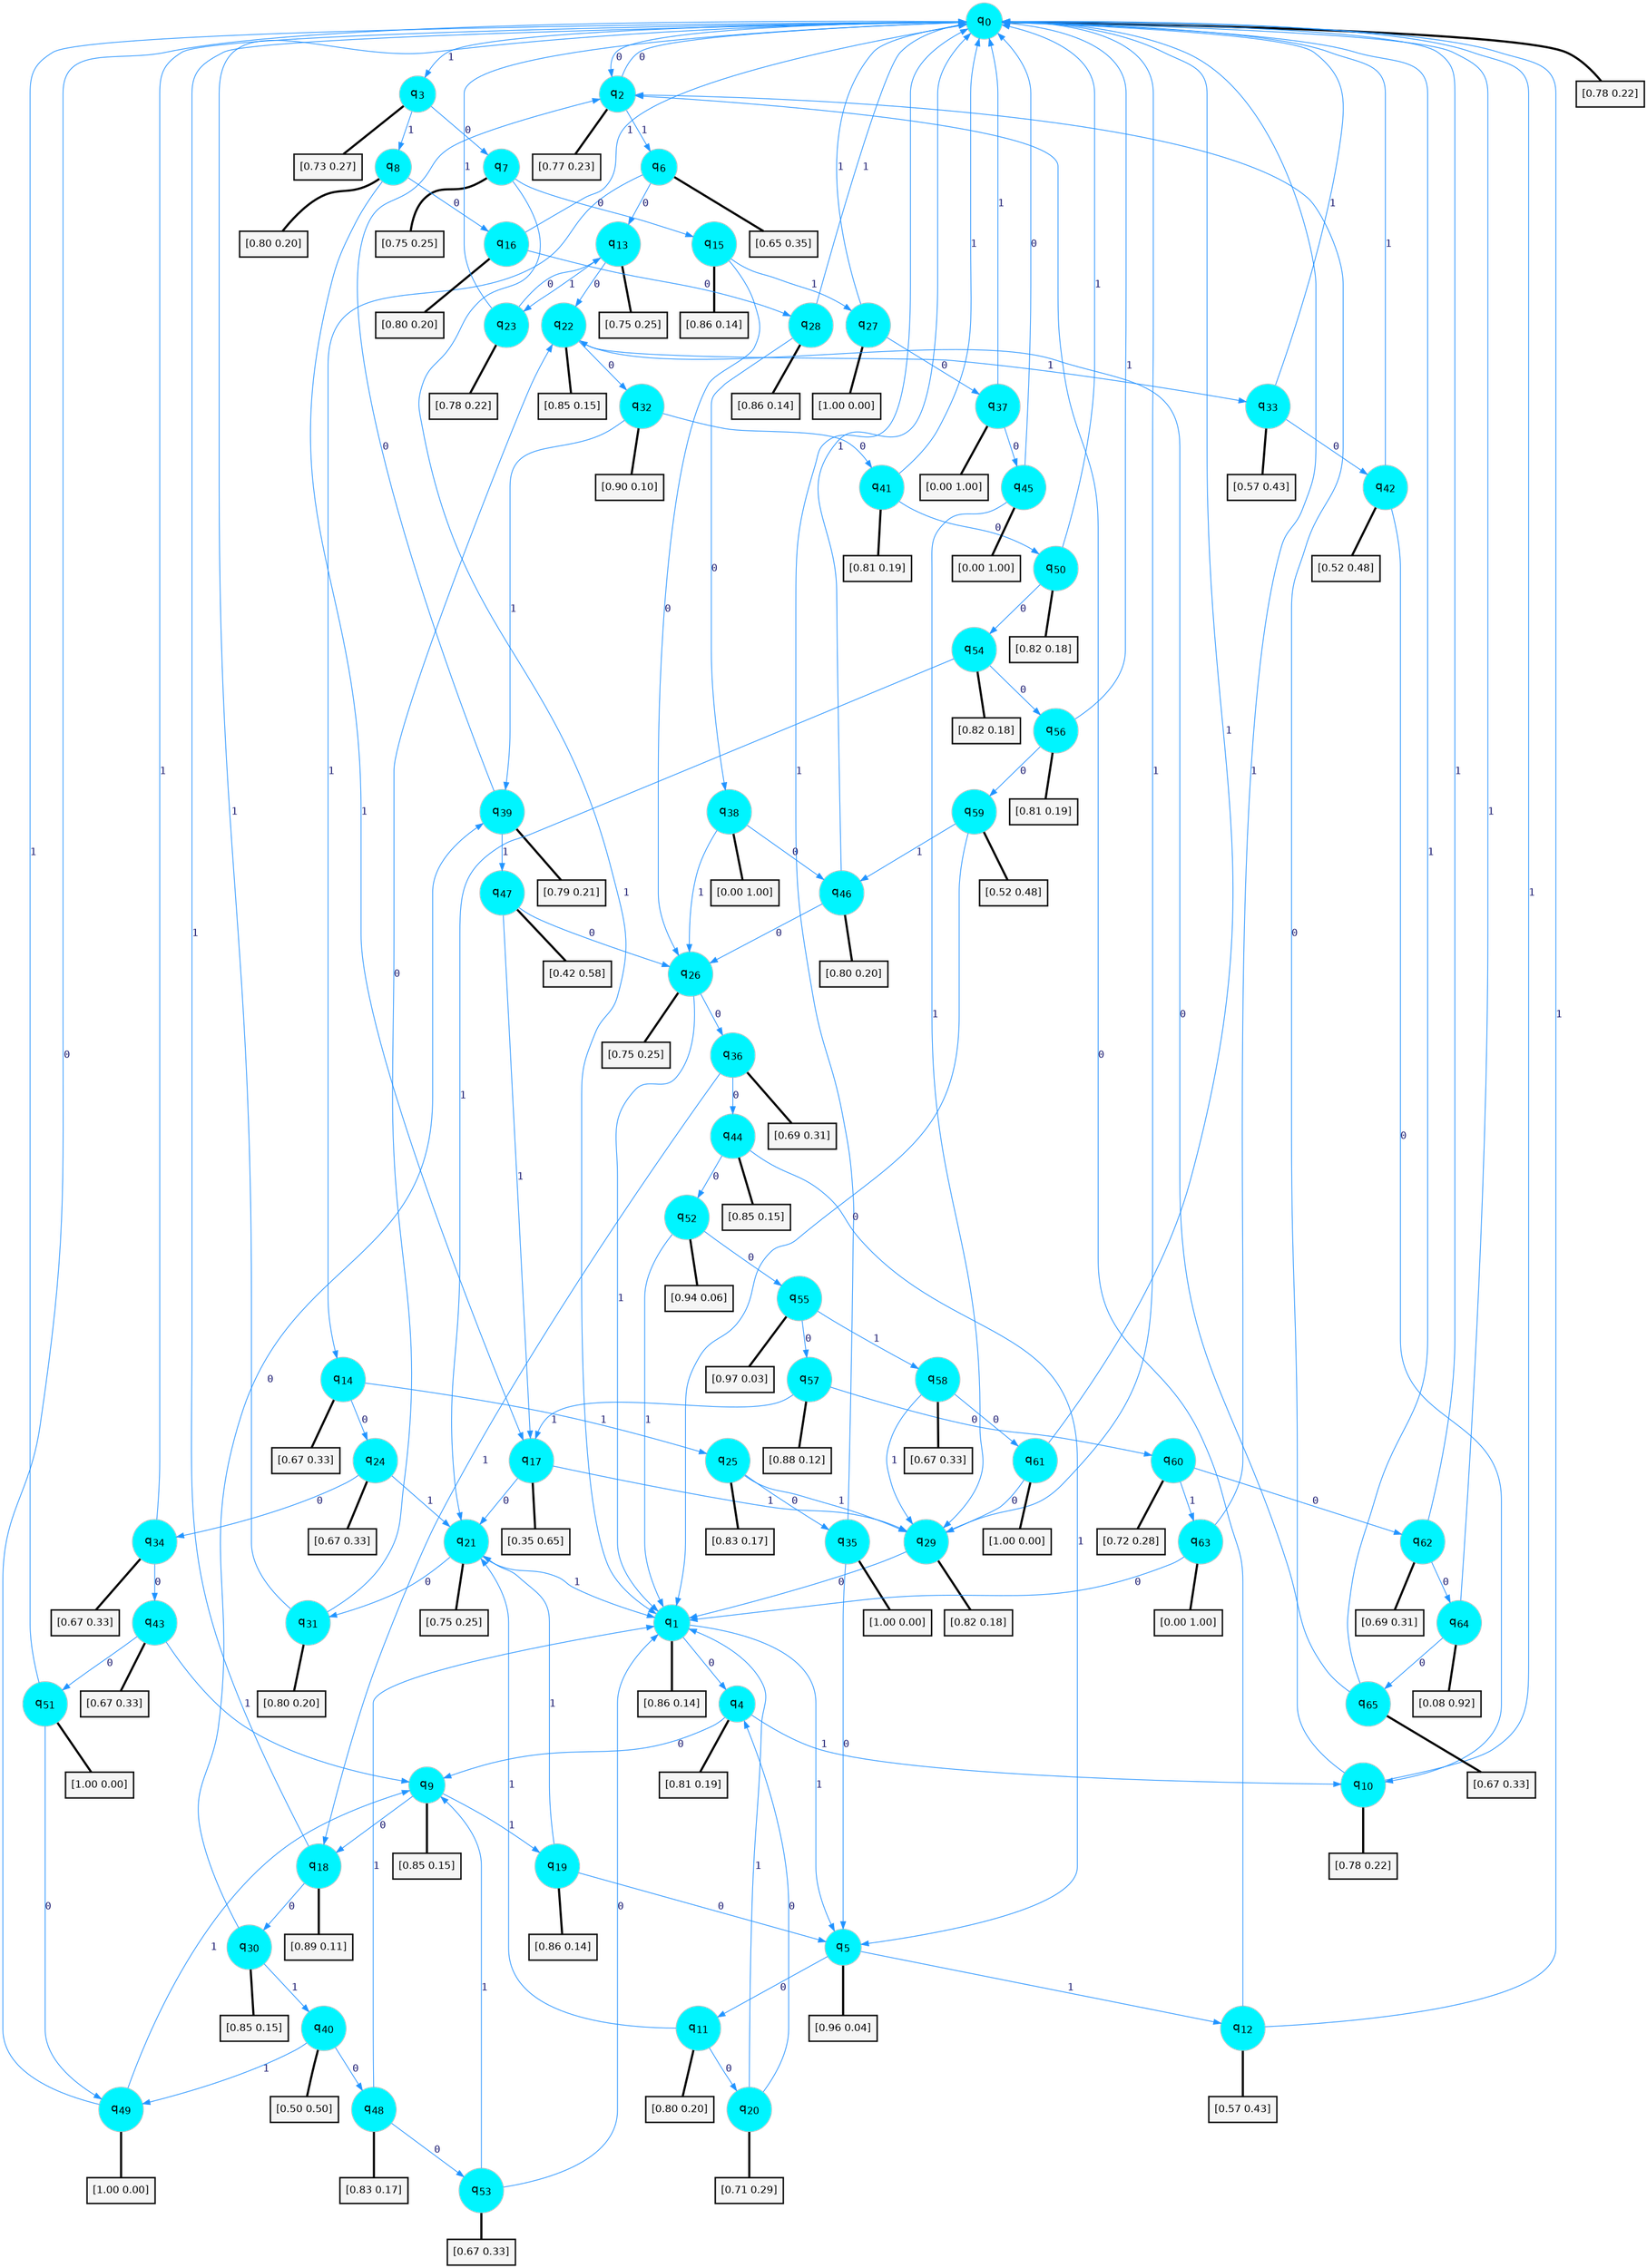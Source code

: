 digraph G {
graph [
bgcolor=transparent, dpi=300, rankdir=TD, size="40,25"];
node [
color=gray, fillcolor=turquoise1, fontcolor=black, fontname=Helvetica, fontsize=16, fontweight=bold, shape=circle, style=filled];
edge [
arrowsize=1, color=dodgerblue1, fontcolor=midnightblue, fontname=courier, fontweight=bold, penwidth=1, style=solid, weight=20];
0[label=<q<SUB>0</SUB>>];
1[label=<q<SUB>1</SUB>>];
2[label=<q<SUB>2</SUB>>];
3[label=<q<SUB>3</SUB>>];
4[label=<q<SUB>4</SUB>>];
5[label=<q<SUB>5</SUB>>];
6[label=<q<SUB>6</SUB>>];
7[label=<q<SUB>7</SUB>>];
8[label=<q<SUB>8</SUB>>];
9[label=<q<SUB>9</SUB>>];
10[label=<q<SUB>10</SUB>>];
11[label=<q<SUB>11</SUB>>];
12[label=<q<SUB>12</SUB>>];
13[label=<q<SUB>13</SUB>>];
14[label=<q<SUB>14</SUB>>];
15[label=<q<SUB>15</SUB>>];
16[label=<q<SUB>16</SUB>>];
17[label=<q<SUB>17</SUB>>];
18[label=<q<SUB>18</SUB>>];
19[label=<q<SUB>19</SUB>>];
20[label=<q<SUB>20</SUB>>];
21[label=<q<SUB>21</SUB>>];
22[label=<q<SUB>22</SUB>>];
23[label=<q<SUB>23</SUB>>];
24[label=<q<SUB>24</SUB>>];
25[label=<q<SUB>25</SUB>>];
26[label=<q<SUB>26</SUB>>];
27[label=<q<SUB>27</SUB>>];
28[label=<q<SUB>28</SUB>>];
29[label=<q<SUB>29</SUB>>];
30[label=<q<SUB>30</SUB>>];
31[label=<q<SUB>31</SUB>>];
32[label=<q<SUB>32</SUB>>];
33[label=<q<SUB>33</SUB>>];
34[label=<q<SUB>34</SUB>>];
35[label=<q<SUB>35</SUB>>];
36[label=<q<SUB>36</SUB>>];
37[label=<q<SUB>37</SUB>>];
38[label=<q<SUB>38</SUB>>];
39[label=<q<SUB>39</SUB>>];
40[label=<q<SUB>40</SUB>>];
41[label=<q<SUB>41</SUB>>];
42[label=<q<SUB>42</SUB>>];
43[label=<q<SUB>43</SUB>>];
44[label=<q<SUB>44</SUB>>];
45[label=<q<SUB>45</SUB>>];
46[label=<q<SUB>46</SUB>>];
47[label=<q<SUB>47</SUB>>];
48[label=<q<SUB>48</SUB>>];
49[label=<q<SUB>49</SUB>>];
50[label=<q<SUB>50</SUB>>];
51[label=<q<SUB>51</SUB>>];
52[label=<q<SUB>52</SUB>>];
53[label=<q<SUB>53</SUB>>];
54[label=<q<SUB>54</SUB>>];
55[label=<q<SUB>55</SUB>>];
56[label=<q<SUB>56</SUB>>];
57[label=<q<SUB>57</SUB>>];
58[label=<q<SUB>58</SUB>>];
59[label=<q<SUB>59</SUB>>];
60[label=<q<SUB>60</SUB>>];
61[label=<q<SUB>61</SUB>>];
62[label=<q<SUB>62</SUB>>];
63[label=<q<SUB>63</SUB>>];
64[label=<q<SUB>64</SUB>>];
65[label=<q<SUB>65</SUB>>];
66[label="[0.78 0.22]", shape=box,fontcolor=black, fontname=Helvetica, fontsize=14, penwidth=2, fillcolor=whitesmoke,color=black];
67[label="[0.86 0.14]", shape=box,fontcolor=black, fontname=Helvetica, fontsize=14, penwidth=2, fillcolor=whitesmoke,color=black];
68[label="[0.77 0.23]", shape=box,fontcolor=black, fontname=Helvetica, fontsize=14, penwidth=2, fillcolor=whitesmoke,color=black];
69[label="[0.73 0.27]", shape=box,fontcolor=black, fontname=Helvetica, fontsize=14, penwidth=2, fillcolor=whitesmoke,color=black];
70[label="[0.81 0.19]", shape=box,fontcolor=black, fontname=Helvetica, fontsize=14, penwidth=2, fillcolor=whitesmoke,color=black];
71[label="[0.96 0.04]", shape=box,fontcolor=black, fontname=Helvetica, fontsize=14, penwidth=2, fillcolor=whitesmoke,color=black];
72[label="[0.65 0.35]", shape=box,fontcolor=black, fontname=Helvetica, fontsize=14, penwidth=2, fillcolor=whitesmoke,color=black];
73[label="[0.75 0.25]", shape=box,fontcolor=black, fontname=Helvetica, fontsize=14, penwidth=2, fillcolor=whitesmoke,color=black];
74[label="[0.80 0.20]", shape=box,fontcolor=black, fontname=Helvetica, fontsize=14, penwidth=2, fillcolor=whitesmoke,color=black];
75[label="[0.85 0.15]", shape=box,fontcolor=black, fontname=Helvetica, fontsize=14, penwidth=2, fillcolor=whitesmoke,color=black];
76[label="[0.78 0.22]", shape=box,fontcolor=black, fontname=Helvetica, fontsize=14, penwidth=2, fillcolor=whitesmoke,color=black];
77[label="[0.80 0.20]", shape=box,fontcolor=black, fontname=Helvetica, fontsize=14, penwidth=2, fillcolor=whitesmoke,color=black];
78[label="[0.57 0.43]", shape=box,fontcolor=black, fontname=Helvetica, fontsize=14, penwidth=2, fillcolor=whitesmoke,color=black];
79[label="[0.75 0.25]", shape=box,fontcolor=black, fontname=Helvetica, fontsize=14, penwidth=2, fillcolor=whitesmoke,color=black];
80[label="[0.67 0.33]", shape=box,fontcolor=black, fontname=Helvetica, fontsize=14, penwidth=2, fillcolor=whitesmoke,color=black];
81[label="[0.86 0.14]", shape=box,fontcolor=black, fontname=Helvetica, fontsize=14, penwidth=2, fillcolor=whitesmoke,color=black];
82[label="[0.80 0.20]", shape=box,fontcolor=black, fontname=Helvetica, fontsize=14, penwidth=2, fillcolor=whitesmoke,color=black];
83[label="[0.35 0.65]", shape=box,fontcolor=black, fontname=Helvetica, fontsize=14, penwidth=2, fillcolor=whitesmoke,color=black];
84[label="[0.89 0.11]", shape=box,fontcolor=black, fontname=Helvetica, fontsize=14, penwidth=2, fillcolor=whitesmoke,color=black];
85[label="[0.86 0.14]", shape=box,fontcolor=black, fontname=Helvetica, fontsize=14, penwidth=2, fillcolor=whitesmoke,color=black];
86[label="[0.71 0.29]", shape=box,fontcolor=black, fontname=Helvetica, fontsize=14, penwidth=2, fillcolor=whitesmoke,color=black];
87[label="[0.75 0.25]", shape=box,fontcolor=black, fontname=Helvetica, fontsize=14, penwidth=2, fillcolor=whitesmoke,color=black];
88[label="[0.85 0.15]", shape=box,fontcolor=black, fontname=Helvetica, fontsize=14, penwidth=2, fillcolor=whitesmoke,color=black];
89[label="[0.78 0.22]", shape=box,fontcolor=black, fontname=Helvetica, fontsize=14, penwidth=2, fillcolor=whitesmoke,color=black];
90[label="[0.67 0.33]", shape=box,fontcolor=black, fontname=Helvetica, fontsize=14, penwidth=2, fillcolor=whitesmoke,color=black];
91[label="[0.83 0.17]", shape=box,fontcolor=black, fontname=Helvetica, fontsize=14, penwidth=2, fillcolor=whitesmoke,color=black];
92[label="[0.75 0.25]", shape=box,fontcolor=black, fontname=Helvetica, fontsize=14, penwidth=2, fillcolor=whitesmoke,color=black];
93[label="[1.00 0.00]", shape=box,fontcolor=black, fontname=Helvetica, fontsize=14, penwidth=2, fillcolor=whitesmoke,color=black];
94[label="[0.86 0.14]", shape=box,fontcolor=black, fontname=Helvetica, fontsize=14, penwidth=2, fillcolor=whitesmoke,color=black];
95[label="[0.82 0.18]", shape=box,fontcolor=black, fontname=Helvetica, fontsize=14, penwidth=2, fillcolor=whitesmoke,color=black];
96[label="[0.85 0.15]", shape=box,fontcolor=black, fontname=Helvetica, fontsize=14, penwidth=2, fillcolor=whitesmoke,color=black];
97[label="[0.80 0.20]", shape=box,fontcolor=black, fontname=Helvetica, fontsize=14, penwidth=2, fillcolor=whitesmoke,color=black];
98[label="[0.90 0.10]", shape=box,fontcolor=black, fontname=Helvetica, fontsize=14, penwidth=2, fillcolor=whitesmoke,color=black];
99[label="[0.57 0.43]", shape=box,fontcolor=black, fontname=Helvetica, fontsize=14, penwidth=2, fillcolor=whitesmoke,color=black];
100[label="[0.67 0.33]", shape=box,fontcolor=black, fontname=Helvetica, fontsize=14, penwidth=2, fillcolor=whitesmoke,color=black];
101[label="[1.00 0.00]", shape=box,fontcolor=black, fontname=Helvetica, fontsize=14, penwidth=2, fillcolor=whitesmoke,color=black];
102[label="[0.69 0.31]", shape=box,fontcolor=black, fontname=Helvetica, fontsize=14, penwidth=2, fillcolor=whitesmoke,color=black];
103[label="[0.00 1.00]", shape=box,fontcolor=black, fontname=Helvetica, fontsize=14, penwidth=2, fillcolor=whitesmoke,color=black];
104[label="[0.00 1.00]", shape=box,fontcolor=black, fontname=Helvetica, fontsize=14, penwidth=2, fillcolor=whitesmoke,color=black];
105[label="[0.79 0.21]", shape=box,fontcolor=black, fontname=Helvetica, fontsize=14, penwidth=2, fillcolor=whitesmoke,color=black];
106[label="[0.50 0.50]", shape=box,fontcolor=black, fontname=Helvetica, fontsize=14, penwidth=2, fillcolor=whitesmoke,color=black];
107[label="[0.81 0.19]", shape=box,fontcolor=black, fontname=Helvetica, fontsize=14, penwidth=2, fillcolor=whitesmoke,color=black];
108[label="[0.52 0.48]", shape=box,fontcolor=black, fontname=Helvetica, fontsize=14, penwidth=2, fillcolor=whitesmoke,color=black];
109[label="[0.67 0.33]", shape=box,fontcolor=black, fontname=Helvetica, fontsize=14, penwidth=2, fillcolor=whitesmoke,color=black];
110[label="[0.85 0.15]", shape=box,fontcolor=black, fontname=Helvetica, fontsize=14, penwidth=2, fillcolor=whitesmoke,color=black];
111[label="[0.00 1.00]", shape=box,fontcolor=black, fontname=Helvetica, fontsize=14, penwidth=2, fillcolor=whitesmoke,color=black];
112[label="[0.80 0.20]", shape=box,fontcolor=black, fontname=Helvetica, fontsize=14, penwidth=2, fillcolor=whitesmoke,color=black];
113[label="[0.42 0.58]", shape=box,fontcolor=black, fontname=Helvetica, fontsize=14, penwidth=2, fillcolor=whitesmoke,color=black];
114[label="[0.83 0.17]", shape=box,fontcolor=black, fontname=Helvetica, fontsize=14, penwidth=2, fillcolor=whitesmoke,color=black];
115[label="[1.00 0.00]", shape=box,fontcolor=black, fontname=Helvetica, fontsize=14, penwidth=2, fillcolor=whitesmoke,color=black];
116[label="[0.82 0.18]", shape=box,fontcolor=black, fontname=Helvetica, fontsize=14, penwidth=2, fillcolor=whitesmoke,color=black];
117[label="[1.00 0.00]", shape=box,fontcolor=black, fontname=Helvetica, fontsize=14, penwidth=2, fillcolor=whitesmoke,color=black];
118[label="[0.94 0.06]", shape=box,fontcolor=black, fontname=Helvetica, fontsize=14, penwidth=2, fillcolor=whitesmoke,color=black];
119[label="[0.67 0.33]", shape=box,fontcolor=black, fontname=Helvetica, fontsize=14, penwidth=2, fillcolor=whitesmoke,color=black];
120[label="[0.82 0.18]", shape=box,fontcolor=black, fontname=Helvetica, fontsize=14, penwidth=2, fillcolor=whitesmoke,color=black];
121[label="[0.97 0.03]", shape=box,fontcolor=black, fontname=Helvetica, fontsize=14, penwidth=2, fillcolor=whitesmoke,color=black];
122[label="[0.81 0.19]", shape=box,fontcolor=black, fontname=Helvetica, fontsize=14, penwidth=2, fillcolor=whitesmoke,color=black];
123[label="[0.88 0.12]", shape=box,fontcolor=black, fontname=Helvetica, fontsize=14, penwidth=2, fillcolor=whitesmoke,color=black];
124[label="[0.67 0.33]", shape=box,fontcolor=black, fontname=Helvetica, fontsize=14, penwidth=2, fillcolor=whitesmoke,color=black];
125[label="[0.52 0.48]", shape=box,fontcolor=black, fontname=Helvetica, fontsize=14, penwidth=2, fillcolor=whitesmoke,color=black];
126[label="[0.72 0.28]", shape=box,fontcolor=black, fontname=Helvetica, fontsize=14, penwidth=2, fillcolor=whitesmoke,color=black];
127[label="[1.00 0.00]", shape=box,fontcolor=black, fontname=Helvetica, fontsize=14, penwidth=2, fillcolor=whitesmoke,color=black];
128[label="[0.69 0.31]", shape=box,fontcolor=black, fontname=Helvetica, fontsize=14, penwidth=2, fillcolor=whitesmoke,color=black];
129[label="[0.00 1.00]", shape=box,fontcolor=black, fontname=Helvetica, fontsize=14, penwidth=2, fillcolor=whitesmoke,color=black];
130[label="[0.08 0.92]", shape=box,fontcolor=black, fontname=Helvetica, fontsize=14, penwidth=2, fillcolor=whitesmoke,color=black];
131[label="[0.67 0.33]", shape=box,fontcolor=black, fontname=Helvetica, fontsize=14, penwidth=2, fillcolor=whitesmoke,color=black];
0->2 [label=0];
0->3 [label=1];
0->66 [arrowhead=none, penwidth=3,color=black];
1->4 [label=0];
1->5 [label=1];
1->67 [arrowhead=none, penwidth=3,color=black];
2->0 [label=0];
2->6 [label=1];
2->68 [arrowhead=none, penwidth=3,color=black];
3->7 [label=0];
3->8 [label=1];
3->69 [arrowhead=none, penwidth=3,color=black];
4->9 [label=0];
4->10 [label=1];
4->70 [arrowhead=none, penwidth=3,color=black];
5->11 [label=0];
5->12 [label=1];
5->71 [arrowhead=none, penwidth=3,color=black];
6->13 [label=0];
6->14 [label=1];
6->72 [arrowhead=none, penwidth=3,color=black];
7->15 [label=0];
7->1 [label=1];
7->73 [arrowhead=none, penwidth=3,color=black];
8->16 [label=0];
8->17 [label=1];
8->74 [arrowhead=none, penwidth=3,color=black];
9->18 [label=0];
9->19 [label=1];
9->75 [arrowhead=none, penwidth=3,color=black];
10->2 [label=0];
10->0 [label=1];
10->76 [arrowhead=none, penwidth=3,color=black];
11->20 [label=0];
11->21 [label=1];
11->77 [arrowhead=none, penwidth=3,color=black];
12->2 [label=0];
12->0 [label=1];
12->78 [arrowhead=none, penwidth=3,color=black];
13->22 [label=0];
13->23 [label=1];
13->79 [arrowhead=none, penwidth=3,color=black];
14->24 [label=0];
14->25 [label=1];
14->80 [arrowhead=none, penwidth=3,color=black];
15->26 [label=0];
15->27 [label=1];
15->81 [arrowhead=none, penwidth=3,color=black];
16->28 [label=0];
16->0 [label=1];
16->82 [arrowhead=none, penwidth=3,color=black];
17->21 [label=0];
17->29 [label=1];
17->83 [arrowhead=none, penwidth=3,color=black];
18->30 [label=0];
18->0 [label=1];
18->84 [arrowhead=none, penwidth=3,color=black];
19->5 [label=0];
19->21 [label=1];
19->85 [arrowhead=none, penwidth=3,color=black];
20->4 [label=0];
20->1 [label=1];
20->86 [arrowhead=none, penwidth=3,color=black];
21->31 [label=0];
21->1 [label=1];
21->87 [arrowhead=none, penwidth=3,color=black];
22->32 [label=0];
22->33 [label=1];
22->88 [arrowhead=none, penwidth=3,color=black];
23->13 [label=0];
23->0 [label=1];
23->89 [arrowhead=none, penwidth=3,color=black];
24->34 [label=0];
24->21 [label=1];
24->90 [arrowhead=none, penwidth=3,color=black];
25->35 [label=0];
25->29 [label=1];
25->91 [arrowhead=none, penwidth=3,color=black];
26->36 [label=0];
26->1 [label=1];
26->92 [arrowhead=none, penwidth=3,color=black];
27->37 [label=0];
27->0 [label=1];
27->93 [arrowhead=none, penwidth=3,color=black];
28->38 [label=0];
28->0 [label=1];
28->94 [arrowhead=none, penwidth=3,color=black];
29->1 [label=0];
29->0 [label=1];
29->95 [arrowhead=none, penwidth=3,color=black];
30->39 [label=0];
30->40 [label=1];
30->96 [arrowhead=none, penwidth=3,color=black];
31->22 [label=0];
31->0 [label=1];
31->97 [arrowhead=none, penwidth=3,color=black];
32->41 [label=0];
32->39 [label=1];
32->98 [arrowhead=none, penwidth=3,color=black];
33->42 [label=0];
33->0 [label=1];
33->99 [arrowhead=none, penwidth=3,color=black];
34->43 [label=0];
34->0 [label=1];
34->100 [arrowhead=none, penwidth=3,color=black];
35->5 [label=0];
35->0 [label=1];
35->101 [arrowhead=none, penwidth=3,color=black];
36->44 [label=0];
36->18 [label=1];
36->102 [arrowhead=none, penwidth=3,color=black];
37->45 [label=0];
37->0 [label=1];
37->103 [arrowhead=none, penwidth=3,color=black];
38->46 [label=0];
38->26 [label=1];
38->104 [arrowhead=none, penwidth=3,color=black];
39->2 [label=0];
39->47 [label=1];
39->105 [arrowhead=none, penwidth=3,color=black];
40->48 [label=0];
40->49 [label=1];
40->106 [arrowhead=none, penwidth=3,color=black];
41->50 [label=0];
41->0 [label=1];
41->107 [arrowhead=none, penwidth=3,color=black];
42->10 [label=0];
42->0 [label=1];
42->108 [arrowhead=none, penwidth=3,color=black];
43->51 [label=0];
43->9 [label=1];
43->109 [arrowhead=none, penwidth=3,color=black];
44->52 [label=0];
44->5 [label=1];
44->110 [arrowhead=none, penwidth=3,color=black];
45->0 [label=0];
45->29 [label=1];
45->111 [arrowhead=none, penwidth=3,color=black];
46->26 [label=0];
46->0 [label=1];
46->112 [arrowhead=none, penwidth=3,color=black];
47->26 [label=0];
47->17 [label=1];
47->113 [arrowhead=none, penwidth=3,color=black];
48->53 [label=0];
48->1 [label=1];
48->114 [arrowhead=none, penwidth=3,color=black];
49->0 [label=0];
49->9 [label=1];
49->115 [arrowhead=none, penwidth=3,color=black];
50->54 [label=0];
50->0 [label=1];
50->116 [arrowhead=none, penwidth=3,color=black];
51->49 [label=0];
51->0 [label=1];
51->117 [arrowhead=none, penwidth=3,color=black];
52->55 [label=0];
52->1 [label=1];
52->118 [arrowhead=none, penwidth=3,color=black];
53->1 [label=0];
53->9 [label=1];
53->119 [arrowhead=none, penwidth=3,color=black];
54->56 [label=0];
54->21 [label=1];
54->120 [arrowhead=none, penwidth=3,color=black];
55->57 [label=0];
55->58 [label=1];
55->121 [arrowhead=none, penwidth=3,color=black];
56->59 [label=0];
56->0 [label=1];
56->122 [arrowhead=none, penwidth=3,color=black];
57->60 [label=0];
57->17 [label=1];
57->123 [arrowhead=none, penwidth=3,color=black];
58->61 [label=0];
58->29 [label=1];
58->124 [arrowhead=none, penwidth=3,color=black];
59->1 [label=0];
59->46 [label=1];
59->125 [arrowhead=none, penwidth=3,color=black];
60->62 [label=0];
60->63 [label=1];
60->126 [arrowhead=none, penwidth=3,color=black];
61->29 [label=0];
61->0 [label=1];
61->127 [arrowhead=none, penwidth=3,color=black];
62->64 [label=0];
62->0 [label=1];
62->128 [arrowhead=none, penwidth=3,color=black];
63->1 [label=0];
63->0 [label=1];
63->129 [arrowhead=none, penwidth=3,color=black];
64->65 [label=0];
64->0 [label=1];
64->130 [arrowhead=none, penwidth=3,color=black];
65->22 [label=0];
65->0 [label=1];
65->131 [arrowhead=none, penwidth=3,color=black];
}
